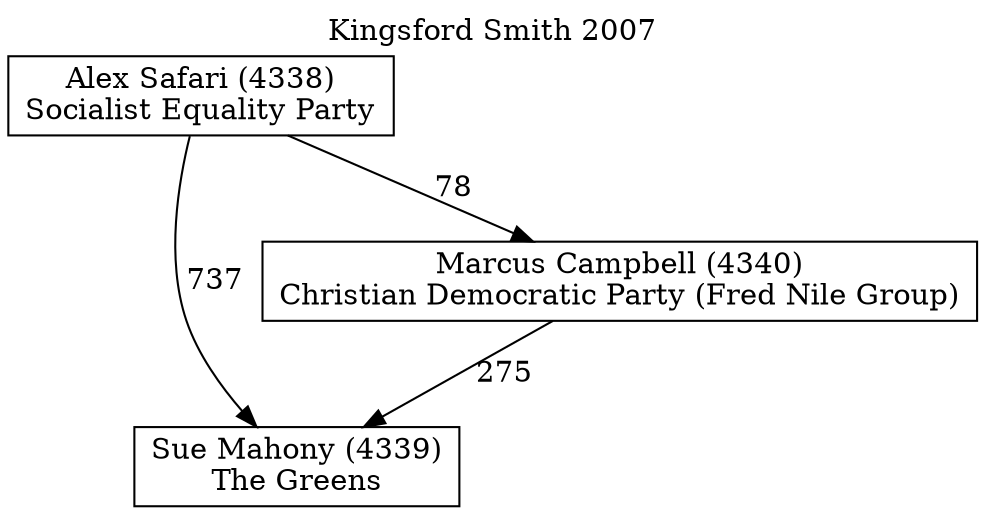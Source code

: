 // House preference flow
digraph "Sue Mahony (4339)_Kingsford Smith_2007" {
	graph [label="Kingsford Smith 2007" labelloc=t mclimit=10]
	node [shape=box]
	"Sue Mahony (4339)" [label="Sue Mahony (4339)
The Greens"]
	"Marcus Campbell (4340)" [label="Marcus Campbell (4340)
Christian Democratic Party (Fred Nile Group)"]
	"Alex Safari (4338)" [label="Alex Safari (4338)
Socialist Equality Party"]
	"Sue Mahony (4339)" [label="Sue Mahony (4339)
The Greens"]
	"Alex Safari (4338)" [label="Alex Safari (4338)
Socialist Equality Party"]
	"Alex Safari (4338)" [label="Alex Safari (4338)
Socialist Equality Party"]
	"Marcus Campbell (4340)" [label="Marcus Campbell (4340)
Christian Democratic Party (Fred Nile Group)"]
	"Alex Safari (4338)" [label="Alex Safari (4338)
Socialist Equality Party"]
	"Alex Safari (4338)" [label="Alex Safari (4338)
Socialist Equality Party"]
	"Marcus Campbell (4340)" -> "Sue Mahony (4339)" [label=275]
	"Alex Safari (4338)" -> "Marcus Campbell (4340)" [label=78]
	"Alex Safari (4338)" -> "Sue Mahony (4339)" [label=737]
}
